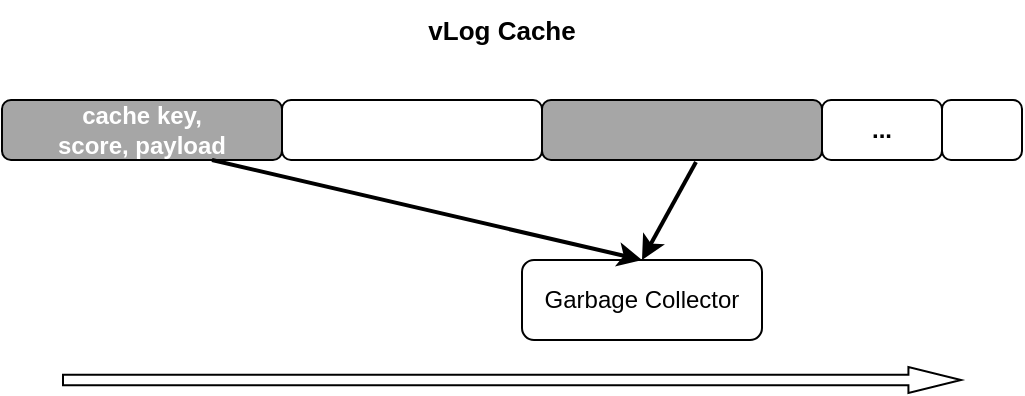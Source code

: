 <mxfile version="22.0.8" type="github">
  <diagram name="第 1 页" id="-H0VbtBf-XSwBmqNXW59">
    <mxGraphModel dx="1434" dy="758" grid="1" gridSize="10" guides="1" tooltips="1" connect="1" arrows="1" fold="1" page="1" pageScale="1" pageWidth="827" pageHeight="1169" math="0" shadow="0">
      <root>
        <mxCell id="0" />
        <mxCell id="1" parent="0" />
        <mxCell id="1deIO7A4ImRIv54ywCOi-1" value="&lt;b&gt;&lt;font color=&quot;#ffffff&quot;&gt;cache key, &lt;br&gt;score, payload&lt;/font&gt;&lt;/b&gt;" style="rounded=1;whiteSpace=wrap;html=1;fillColor=#A6A6A6;" vertex="1" parent="1">
          <mxGeometry x="110" y="310" width="140" height="30" as="geometry" />
        </mxCell>
        <mxCell id="1deIO7A4ImRIv54ywCOi-2" value="" style="rounded=1;whiteSpace=wrap;html=1;fillColor=#A6A6A6;" vertex="1" parent="1">
          <mxGeometry x="380" y="310" width="140" height="30" as="geometry" />
        </mxCell>
        <mxCell id="1deIO7A4ImRIv54ywCOi-3" value="" style="rounded=1;whiteSpace=wrap;html=1;" vertex="1" parent="1">
          <mxGeometry x="250" y="310" width="130" height="30" as="geometry" />
        </mxCell>
        <mxCell id="1deIO7A4ImRIv54ywCOi-4" value="" style="rounded=1;whiteSpace=wrap;html=1;" vertex="1" parent="1">
          <mxGeometry x="580" y="310" width="40" height="30" as="geometry" />
        </mxCell>
        <mxCell id="1deIO7A4ImRIv54ywCOi-5" value="&lt;b&gt;...&lt;/b&gt;" style="rounded=1;whiteSpace=wrap;html=1;" vertex="1" parent="1">
          <mxGeometry x="520" y="310" width="60" height="30" as="geometry" />
        </mxCell>
        <mxCell id="1deIO7A4ImRIv54ywCOi-6" value="Garbage Collector" style="rounded=1;whiteSpace=wrap;html=1;" vertex="1" parent="1">
          <mxGeometry x="370" y="390" width="120" height="40" as="geometry" />
        </mxCell>
        <mxCell id="1deIO7A4ImRIv54ywCOi-7" value="" style="shape=flexArrow;endArrow=classic;html=1;rounded=0;width=5.143;endSize=8.429;endWidth=6.776;" edge="1" parent="1">
          <mxGeometry width="50" height="50" relative="1" as="geometry">
            <mxPoint x="140" y="450" as="sourcePoint" />
            <mxPoint x="590" y="450" as="targetPoint" />
          </mxGeometry>
        </mxCell>
        <mxCell id="1deIO7A4ImRIv54ywCOi-8" value="" style="endArrow=classic;html=1;rounded=0;entryX=0.5;entryY=0;entryDx=0;entryDy=0;exitX=0.75;exitY=1;exitDx=0;exitDy=0;strokeWidth=2;" edge="1" parent="1" source="1deIO7A4ImRIv54ywCOi-1" target="1deIO7A4ImRIv54ywCOi-6">
          <mxGeometry width="50" height="50" relative="1" as="geometry">
            <mxPoint x="360" y="370" as="sourcePoint" />
            <mxPoint x="410" y="320" as="targetPoint" />
          </mxGeometry>
        </mxCell>
        <mxCell id="1deIO7A4ImRIv54ywCOi-9" value="" style="endArrow=classic;html=1;rounded=0;entryX=0.5;entryY=0;entryDx=0;entryDy=0;exitX=0.55;exitY=1.033;exitDx=0;exitDy=0;strokeWidth=2;exitPerimeter=0;" edge="1" parent="1" source="1deIO7A4ImRIv54ywCOi-2" target="1deIO7A4ImRIv54ywCOi-6">
          <mxGeometry width="50" height="50" relative="1" as="geometry">
            <mxPoint x="325" y="350" as="sourcePoint" />
            <mxPoint x="300" y="400" as="targetPoint" />
          </mxGeometry>
        </mxCell>
        <mxCell id="1deIO7A4ImRIv54ywCOi-10" value="&lt;b&gt;&lt;font style=&quot;font-size: 13px;&quot;&gt;vLog Cache&lt;/font&gt;&lt;/b&gt;" style="text;html=1;strokeColor=none;fillColor=none;align=center;verticalAlign=middle;whiteSpace=wrap;rounded=0;" vertex="1" parent="1">
          <mxGeometry x="310" y="260" width="100" height="30" as="geometry" />
        </mxCell>
      </root>
    </mxGraphModel>
  </diagram>
</mxfile>
